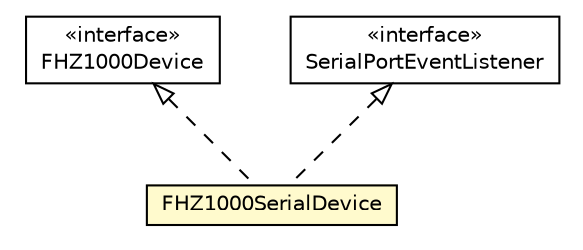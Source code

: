 #!/usr/local/bin/dot
#
# Class diagram 
# Generated by UMLGraph version R5_6-24-gf6e263 (http://www.umlgraph.org/)
#

digraph G {
	edge [fontname="Helvetica",fontsize=10,labelfontname="Helvetica",labelfontsize=10];
	node [fontname="Helvetica",fontsize=10,shape=plaintext];
	nodesep=0.25;
	ranksep=0.5;
	// org.universAAL.lddi.fs20.connect.FHZ1000PC.FHZ1000Device
	c153933 [label=<<table title="org.universAAL.lddi.fs20.connect.FHZ1000PC.FHZ1000Device" border="0" cellborder="1" cellspacing="0" cellpadding="2" port="p" href="./FHZ1000PC.FHZ1000Device.html">
		<tr><td><table border="0" cellspacing="0" cellpadding="1">
<tr><td align="center" balign="center"> &#171;interface&#187; </td></tr>
<tr><td align="center" balign="center"> FHZ1000Device </td></tr>
		</table></td></tr>
		</table>>, URL="./FHZ1000PC.FHZ1000Device.html", fontname="Helvetica", fontcolor="black", fontsize=10.0];
	// org.universAAL.lddi.fs20.connect.FHZ1000PC.FHZ1000SerialDevice
	c153935 [label=<<table title="org.universAAL.lddi.fs20.connect.FHZ1000PC.FHZ1000SerialDevice" border="0" cellborder="1" cellspacing="0" cellpadding="2" port="p" bgcolor="lemonChiffon" href="./FHZ1000PC.FHZ1000SerialDevice.html">
		<tr><td><table border="0" cellspacing="0" cellpadding="1">
<tr><td align="center" balign="center"> FHZ1000SerialDevice </td></tr>
		</table></td></tr>
		</table>>, URL="./FHZ1000PC.FHZ1000SerialDevice.html", fontname="Helvetica", fontcolor="black", fontsize=10.0];
	//org.universAAL.lddi.fs20.connect.FHZ1000PC.FHZ1000SerialDevice implements org.universAAL.lddi.fs20.connect.FHZ1000PC.FHZ1000Device
	c153933:p -> c153935:p [dir=back,arrowtail=empty,style=dashed];
	//org.universAAL.lddi.fs20.connect.FHZ1000PC.FHZ1000SerialDevice implements gnu.io.SerialPortEventListener
	c154095:p -> c153935:p [dir=back,arrowtail=empty,style=dashed];
	// gnu.io.SerialPortEventListener
	c154095 [label=<<table title="gnu.io.SerialPortEventListener" border="0" cellborder="1" cellspacing="0" cellpadding="2" port="p" href="http://java.sun.com/j2se/1.4.2/docs/api/gnu/io/SerialPortEventListener.html">
		<tr><td><table border="0" cellspacing="0" cellpadding="1">
<tr><td align="center" balign="center"> &#171;interface&#187; </td></tr>
<tr><td align="center" balign="center"> SerialPortEventListener </td></tr>
		</table></td></tr>
		</table>>, URL="http://java.sun.com/j2se/1.4.2/docs/api/gnu/io/SerialPortEventListener.html", fontname="Helvetica", fontcolor="black", fontsize=10.0];
}

